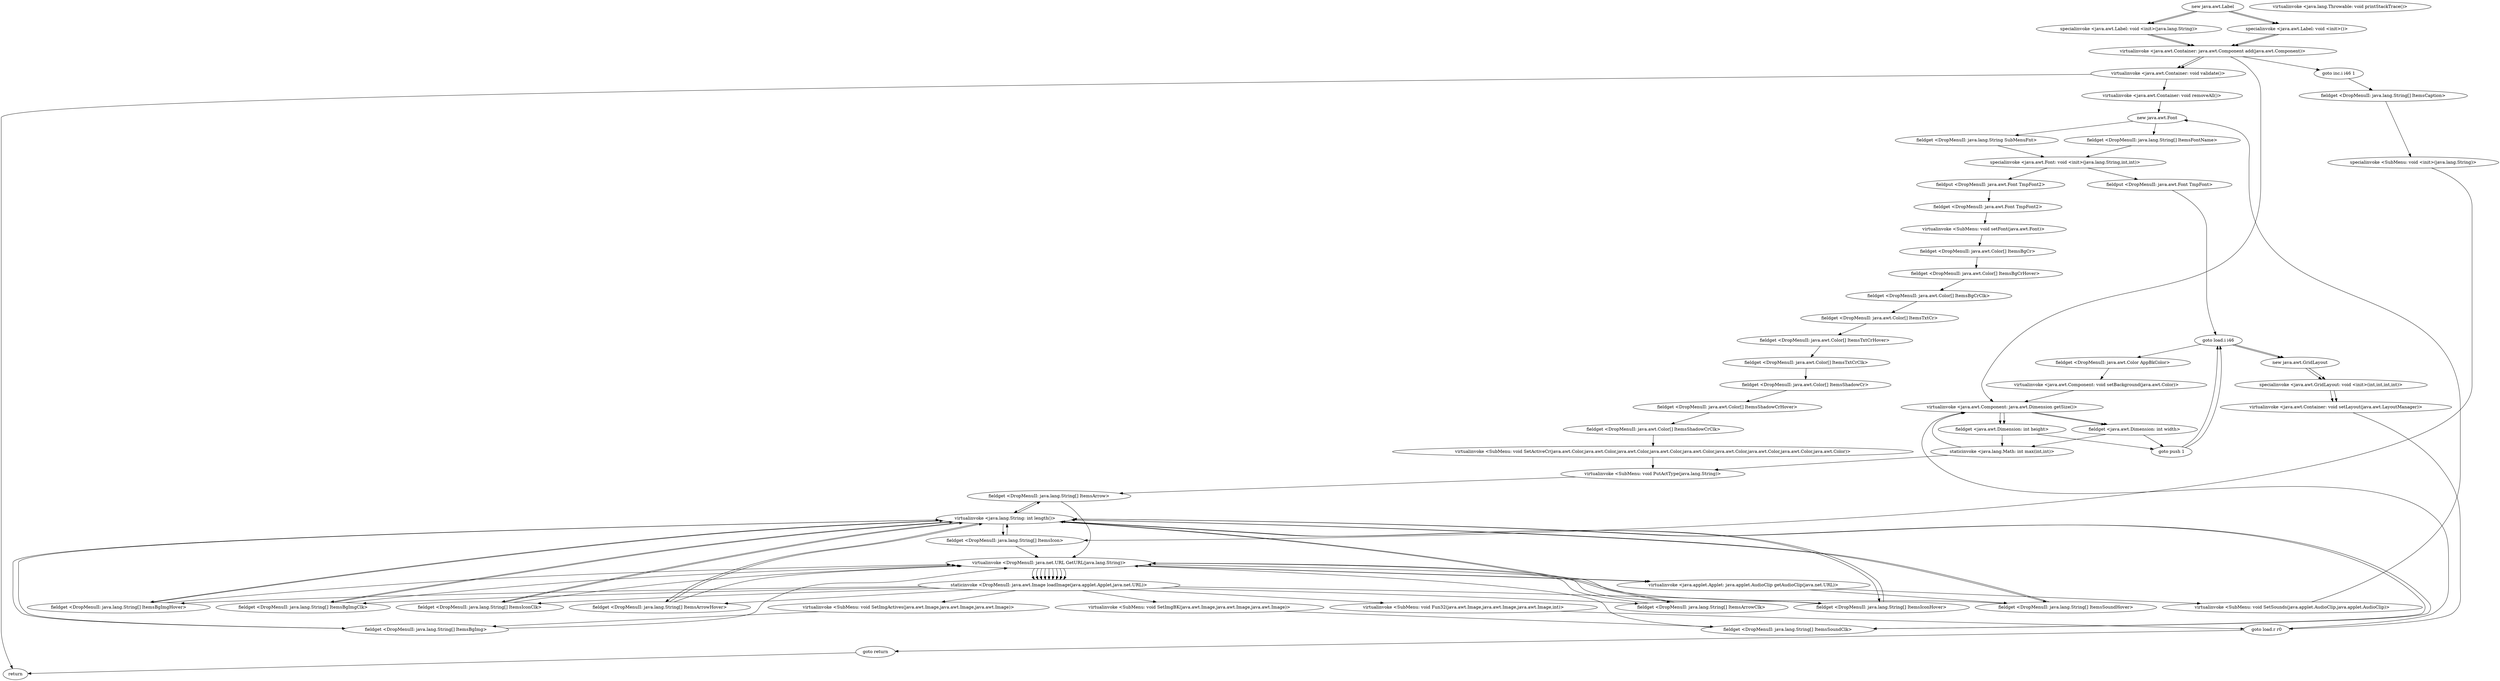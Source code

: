 digraph "" {
"new java.awt.Label";
 "new java.awt.Label"->"specialinvoke <java.awt.Label: void <init>(java.lang.String)>";
 "specialinvoke <java.awt.Label: void <init>(java.lang.String)>"->"virtualinvoke <java.awt.Container: java.awt.Component add(java.awt.Component)>";
 "virtualinvoke <java.awt.Container: java.awt.Component add(java.awt.Component)>"->"virtualinvoke <java.awt.Container: void validate()>";
 "virtualinvoke <java.awt.Container: void validate()>"->"return";
"new java.awt.Label";
 "new java.awt.Label"->"specialinvoke <java.awt.Label: void <init>(java.lang.String)>";
 "specialinvoke <java.awt.Label: void <init>(java.lang.String)>"->"virtualinvoke <java.awt.Container: java.awt.Component add(java.awt.Component)>";
 "virtualinvoke <java.awt.Container: java.awt.Component add(java.awt.Component)>"->"virtualinvoke <java.awt.Container: void validate()>";
 "virtualinvoke <java.awt.Container: void validate()>"->"virtualinvoke <java.awt.Container: void removeAll()>";
 "virtualinvoke <java.awt.Container: void removeAll()>"->"new java.awt.Font";
 "new java.awt.Font"->"fieldget <DropMenuII: java.lang.String SubMenuFnt>";
 "fieldget <DropMenuII: java.lang.String SubMenuFnt>"->"specialinvoke <java.awt.Font: void <init>(java.lang.String,int,int)>";
 "specialinvoke <java.awt.Font: void <init>(java.lang.String,int,int)>"->"fieldput <DropMenuII: java.awt.Font TmpFont>";
 "fieldput <DropMenuII: java.awt.Font TmpFont>"->"goto load.i i46";
 "goto load.i i46"->"fieldget <DropMenuII: java.awt.Color AppBkColor>";
 "fieldget <DropMenuII: java.awt.Color AppBkColor>"->"virtualinvoke <java.awt.Component: void setBackground(java.awt.Color)>";
 "virtualinvoke <java.awt.Component: void setBackground(java.awt.Color)>"->"virtualinvoke <java.awt.Component: java.awt.Dimension getSize()>";
 "virtualinvoke <java.awt.Component: java.awt.Dimension getSize()>"->"fieldget <java.awt.Dimension: int width>";
 "fieldget <java.awt.Dimension: int width>"->"goto push 1";
 "goto push 1"->"goto load.i i46";
 "goto load.i i46"->"new java.awt.GridLayout";
 "new java.awt.GridLayout"->"specialinvoke <java.awt.GridLayout: void <init>(int,int,int,int)>";
 "specialinvoke <java.awt.GridLayout: void <init>(int,int,int,int)>"->"virtualinvoke <java.awt.Container: void setLayout(java.awt.LayoutManager)>";
 "virtualinvoke <java.awt.Container: void setLayout(java.awt.LayoutManager)>"->"goto load.r r0";
 "goto load.r r0"->"goto return";
 "goto return"->"return";
"virtualinvoke <java.lang.Throwable: void printStackTrace()>";
"new java.awt.Label";
 "new java.awt.Label"->"specialinvoke <java.awt.Label: void <init>()>";
 "specialinvoke <java.awt.Label: void <init>()>"->"virtualinvoke <java.awt.Container: java.awt.Component add(java.awt.Component)>";
 "virtualinvoke <java.awt.Container: java.awt.Component add(java.awt.Component)>"->"virtualinvoke <java.awt.Component: java.awt.Dimension getSize()>";
 "virtualinvoke <java.awt.Component: java.awt.Dimension getSize()>"->"fieldget <java.awt.Dimension: int height>";
 "fieldget <java.awt.Dimension: int height>"->"goto push 1";
 "goto push 1"->"goto load.i i46";
 "goto load.i i46"->"new java.awt.GridLayout";
 "new java.awt.GridLayout"->"specialinvoke <java.awt.GridLayout: void <init>(int,int,int,int)>";
 "specialinvoke <java.awt.GridLayout: void <init>(int,int,int,int)>"->"virtualinvoke <java.awt.Container: void setLayout(java.awt.LayoutManager)>";
"new java.awt.Label";
 "new java.awt.Label"->"specialinvoke <java.awt.Label: void <init>()>";
 "specialinvoke <java.awt.Label: void <init>()>"->"virtualinvoke <java.awt.Container: java.awt.Component add(java.awt.Component)>";
 "virtualinvoke <java.awt.Container: java.awt.Component add(java.awt.Component)>"->"goto inc.i i46 1";
 "goto inc.i i46 1"->"fieldget <DropMenuII: java.lang.String[] ItemsCaption>";
 "fieldget <DropMenuII: java.lang.String[] ItemsCaption>"->"specialinvoke <SubMenu: void <init>(java.lang.String)>";
 "specialinvoke <SubMenu: void <init>(java.lang.String)>"->"fieldget <DropMenuII: java.lang.String[] ItemsIcon>";
 "fieldget <DropMenuII: java.lang.String[] ItemsIcon>"->"virtualinvoke <java.lang.String: int length()>";
 "virtualinvoke <java.lang.String: int length()>"->"fieldget <DropMenuII: java.lang.String[] ItemsIcon>";
 "fieldget <DropMenuII: java.lang.String[] ItemsIcon>"->"virtualinvoke <DropMenuII: java.net.URL GetURL(java.lang.String)>";
 "virtualinvoke <DropMenuII: java.net.URL GetURL(java.lang.String)>"->"staticinvoke <DropMenuII: java.awt.Image loadImage(java.applet.Applet,java.net.URL)>";
 "staticinvoke <DropMenuII: java.awt.Image loadImage(java.applet.Applet,java.net.URL)>"->"fieldget <DropMenuII: java.lang.String[] ItemsIconHover>";
 "fieldget <DropMenuII: java.lang.String[] ItemsIconHover>"->"virtualinvoke <java.lang.String: int length()>";
 "virtualinvoke <java.lang.String: int length()>"->"fieldget <DropMenuII: java.lang.String[] ItemsIconHover>";
 "fieldget <DropMenuII: java.lang.String[] ItemsIconHover>"->"virtualinvoke <DropMenuII: java.net.URL GetURL(java.lang.String)>";
 "virtualinvoke <DropMenuII: java.net.URL GetURL(java.lang.String)>"->"staticinvoke <DropMenuII: java.awt.Image loadImage(java.applet.Applet,java.net.URL)>";
 "staticinvoke <DropMenuII: java.awt.Image loadImage(java.applet.Applet,java.net.URL)>"->"fieldget <DropMenuII: java.lang.String[] ItemsIconClk>";
 "fieldget <DropMenuII: java.lang.String[] ItemsIconClk>"->"virtualinvoke <java.lang.String: int length()>";
 "virtualinvoke <java.lang.String: int length()>"->"fieldget <DropMenuII: java.lang.String[] ItemsIconClk>";
 "fieldget <DropMenuII: java.lang.String[] ItemsIconClk>"->"virtualinvoke <DropMenuII: java.net.URL GetURL(java.lang.String)>";
 "virtualinvoke <DropMenuII: java.net.URL GetURL(java.lang.String)>"->"staticinvoke <DropMenuII: java.awt.Image loadImage(java.applet.Applet,java.net.URL)>";
 "staticinvoke <DropMenuII: java.awt.Image loadImage(java.applet.Applet,java.net.URL)>"->"virtualinvoke <SubMenu: void SetImgActives(java.awt.Image,java.awt.Image,java.awt.Image)>";
 "virtualinvoke <SubMenu: void SetImgActives(java.awt.Image,java.awt.Image,java.awt.Image)>"->"fieldget <DropMenuII: java.lang.String[] ItemsBgImg>";
 "fieldget <DropMenuII: java.lang.String[] ItemsBgImg>"->"virtualinvoke <java.lang.String: int length()>";
 "virtualinvoke <java.lang.String: int length()>"->"fieldget <DropMenuII: java.lang.String[] ItemsBgImg>";
 "fieldget <DropMenuII: java.lang.String[] ItemsBgImg>"->"virtualinvoke <DropMenuII: java.net.URL GetURL(java.lang.String)>";
 "virtualinvoke <DropMenuII: java.net.URL GetURL(java.lang.String)>"->"staticinvoke <DropMenuII: java.awt.Image loadImage(java.applet.Applet,java.net.URL)>";
 "staticinvoke <DropMenuII: java.awt.Image loadImage(java.applet.Applet,java.net.URL)>"->"fieldget <DropMenuII: java.lang.String[] ItemsBgImgHover>";
 "fieldget <DropMenuII: java.lang.String[] ItemsBgImgHover>"->"virtualinvoke <java.lang.String: int length()>";
 "virtualinvoke <java.lang.String: int length()>"->"fieldget <DropMenuII: java.lang.String[] ItemsBgImgHover>";
 "fieldget <DropMenuII: java.lang.String[] ItemsBgImgHover>"->"virtualinvoke <DropMenuII: java.net.URL GetURL(java.lang.String)>";
 "virtualinvoke <DropMenuII: java.net.URL GetURL(java.lang.String)>"->"staticinvoke <DropMenuII: java.awt.Image loadImage(java.applet.Applet,java.net.URL)>";
 "staticinvoke <DropMenuII: java.awt.Image loadImage(java.applet.Applet,java.net.URL)>"->"fieldget <DropMenuII: java.lang.String[] ItemsBgImgClk>";
 "fieldget <DropMenuII: java.lang.String[] ItemsBgImgClk>"->"virtualinvoke <java.lang.String: int length()>";
 "virtualinvoke <java.lang.String: int length()>"->"fieldget <DropMenuII: java.lang.String[] ItemsBgImgClk>";
 "fieldget <DropMenuII: java.lang.String[] ItemsBgImgClk>"->"virtualinvoke <DropMenuII: java.net.URL GetURL(java.lang.String)>";
 "virtualinvoke <DropMenuII: java.net.URL GetURL(java.lang.String)>"->"staticinvoke <DropMenuII: java.awt.Image loadImage(java.applet.Applet,java.net.URL)>";
 "staticinvoke <DropMenuII: java.awt.Image loadImage(java.applet.Applet,java.net.URL)>"->"virtualinvoke <SubMenu: void SetImgBK(java.awt.Image,java.awt.Image,java.awt.Image)>";
 "virtualinvoke <SubMenu: void SetImgBK(java.awt.Image,java.awt.Image,java.awt.Image)>"->"fieldget <DropMenuII: java.lang.String[] ItemsSoundClk>";
 "fieldget <DropMenuII: java.lang.String[] ItemsSoundClk>"->"virtualinvoke <java.lang.String: int length()>";
 "virtualinvoke <java.lang.String: int length()>"->"fieldget <DropMenuII: java.lang.String[] ItemsSoundClk>";
 "fieldget <DropMenuII: java.lang.String[] ItemsSoundClk>"->"virtualinvoke <DropMenuII: java.net.URL GetURL(java.lang.String)>";
 "virtualinvoke <DropMenuII: java.net.URL GetURL(java.lang.String)>"->"virtualinvoke <java.applet.Applet: java.applet.AudioClip getAudioClip(java.net.URL)>";
 "virtualinvoke <java.applet.Applet: java.applet.AudioClip getAudioClip(java.net.URL)>"->"fieldget <DropMenuII: java.lang.String[] ItemsSoundHover>";
 "fieldget <DropMenuII: java.lang.String[] ItemsSoundHover>"->"virtualinvoke <java.lang.String: int length()>";
 "virtualinvoke <java.lang.String: int length()>"->"fieldget <DropMenuII: java.lang.String[] ItemsSoundHover>";
 "fieldget <DropMenuII: java.lang.String[] ItemsSoundHover>"->"virtualinvoke <DropMenuII: java.net.URL GetURL(java.lang.String)>";
 "virtualinvoke <DropMenuII: java.net.URL GetURL(java.lang.String)>"->"virtualinvoke <java.applet.Applet: java.applet.AudioClip getAudioClip(java.net.URL)>";
 "virtualinvoke <java.applet.Applet: java.applet.AudioClip getAudioClip(java.net.URL)>"->"virtualinvoke <SubMenu: void SetSounds(java.applet.AudioClip,java.applet.AudioClip)>";
 "virtualinvoke <SubMenu: void SetSounds(java.applet.AudioClip,java.applet.AudioClip)>"->"new java.awt.Font";
 "new java.awt.Font"->"fieldget <DropMenuII: java.lang.String[] ItemsFontName>";
 "fieldget <DropMenuII: java.lang.String[] ItemsFontName>"->"specialinvoke <java.awt.Font: void <init>(java.lang.String,int,int)>";
 "specialinvoke <java.awt.Font: void <init>(java.lang.String,int,int)>"->"fieldput <DropMenuII: java.awt.Font TmpFont2>";
 "fieldput <DropMenuII: java.awt.Font TmpFont2>"->"fieldget <DropMenuII: java.awt.Font TmpFont2>";
 "fieldget <DropMenuII: java.awt.Font TmpFont2>"->"virtualinvoke <SubMenu: void setFont(java.awt.Font)>";
 "virtualinvoke <SubMenu: void setFont(java.awt.Font)>"->"fieldget <DropMenuII: java.awt.Color[] ItemsBgCr>";
 "fieldget <DropMenuII: java.awt.Color[] ItemsBgCr>"->"fieldget <DropMenuII: java.awt.Color[] ItemsBgCrHover>";
 "fieldget <DropMenuII: java.awt.Color[] ItemsBgCrHover>"->"fieldget <DropMenuII: java.awt.Color[] ItemsBgCrClk>";
 "fieldget <DropMenuII: java.awt.Color[] ItemsBgCrClk>"->"fieldget <DropMenuII: java.awt.Color[] ItemsTxtCr>";
 "fieldget <DropMenuII: java.awt.Color[] ItemsTxtCr>"->"fieldget <DropMenuII: java.awt.Color[] ItemsTxtCrHover>";
 "fieldget <DropMenuII: java.awt.Color[] ItemsTxtCrHover>"->"fieldget <DropMenuII: java.awt.Color[] ItemsTxtCrClk>";
 "fieldget <DropMenuII: java.awt.Color[] ItemsTxtCrClk>"->"fieldget <DropMenuII: java.awt.Color[] ItemsShadowCr>";
 "fieldget <DropMenuII: java.awt.Color[] ItemsShadowCr>"->"fieldget <DropMenuII: java.awt.Color[] ItemsShadowCrHover>";
 "fieldget <DropMenuII: java.awt.Color[] ItemsShadowCrHover>"->"fieldget <DropMenuII: java.awt.Color[] ItemsShadowCrClk>";
 "fieldget <DropMenuII: java.awt.Color[] ItemsShadowCrClk>"->"virtualinvoke <SubMenu: void SetActiveCr(java.awt.Color,java.awt.Color,java.awt.Color,java.awt.Color,java.awt.Color,java.awt.Color,java.awt.Color,java.awt.Color,java.awt.Color)>";
 "virtualinvoke <SubMenu: void SetActiveCr(java.awt.Color,java.awt.Color,java.awt.Color,java.awt.Color,java.awt.Color,java.awt.Color,java.awt.Color,java.awt.Color,java.awt.Color)>"->"virtualinvoke <SubMenu: void PutActType(java.lang.String)>";
 "virtualinvoke <SubMenu: void PutActType(java.lang.String)>"->"fieldget <DropMenuII: java.lang.String[] ItemsArrow>";
 "fieldget <DropMenuII: java.lang.String[] ItemsArrow>"->"virtualinvoke <java.lang.String: int length()>";
 "virtualinvoke <java.lang.String: int length()>"->"fieldget <DropMenuII: java.lang.String[] ItemsArrow>";
 "fieldget <DropMenuII: java.lang.String[] ItemsArrow>"->"virtualinvoke <DropMenuII: java.net.URL GetURL(java.lang.String)>";
 "virtualinvoke <DropMenuII: java.net.URL GetURL(java.lang.String)>"->"staticinvoke <DropMenuII: java.awt.Image loadImage(java.applet.Applet,java.net.URL)>";
 "staticinvoke <DropMenuII: java.awt.Image loadImage(java.applet.Applet,java.net.URL)>"->"fieldget <DropMenuII: java.lang.String[] ItemsArrowHover>";
 "fieldget <DropMenuII: java.lang.String[] ItemsArrowHover>"->"virtualinvoke <java.lang.String: int length()>";
 "virtualinvoke <java.lang.String: int length()>"->"fieldget <DropMenuII: java.lang.String[] ItemsArrowHover>";
 "fieldget <DropMenuII: java.lang.String[] ItemsArrowHover>"->"virtualinvoke <DropMenuII: java.net.URL GetURL(java.lang.String)>";
 "virtualinvoke <DropMenuII: java.net.URL GetURL(java.lang.String)>"->"staticinvoke <DropMenuII: java.awt.Image loadImage(java.applet.Applet,java.net.URL)>";
 "staticinvoke <DropMenuII: java.awt.Image loadImage(java.applet.Applet,java.net.URL)>"->"fieldget <DropMenuII: java.lang.String[] ItemsArrowClk>";
 "fieldget <DropMenuII: java.lang.String[] ItemsArrowClk>"->"virtualinvoke <java.lang.String: int length()>";
 "virtualinvoke <java.lang.String: int length()>"->"fieldget <DropMenuII: java.lang.String[] ItemsArrowClk>";
 "fieldget <DropMenuII: java.lang.String[] ItemsArrowClk>"->"virtualinvoke <DropMenuII: java.net.URL GetURL(java.lang.String)>";
 "virtualinvoke <DropMenuII: java.net.URL GetURL(java.lang.String)>"->"staticinvoke <DropMenuII: java.awt.Image loadImage(java.applet.Applet,java.net.URL)>";
 "staticinvoke <DropMenuII: java.awt.Image loadImage(java.applet.Applet,java.net.URL)>"->"virtualinvoke <SubMenu: void Fun32(java.awt.Image,java.awt.Image,java.awt.Image,int)>";
 "virtualinvoke <SubMenu: void Fun32(java.awt.Image,java.awt.Image,java.awt.Image,int)>"->"goto load.r r0";
 "goto load.r r0"->"virtualinvoke <java.awt.Component: java.awt.Dimension getSize()>";
 "virtualinvoke <java.awt.Component: java.awt.Dimension getSize()>"->"fieldget <java.awt.Dimension: int width>";
 "fieldget <java.awt.Dimension: int width>"->"staticinvoke <java.lang.Math: int max(int,int)>";
 "staticinvoke <java.lang.Math: int max(int,int)>"->"virtualinvoke <java.awt.Component: java.awt.Dimension getSize()>";
 "virtualinvoke <java.awt.Component: java.awt.Dimension getSize()>"->"fieldget <java.awt.Dimension: int height>";
 "fieldget <java.awt.Dimension: int height>"->"staticinvoke <java.lang.Math: int max(int,int)>";
 "staticinvoke <java.lang.Math: int max(int,int)>"->"virtualinvoke <SubMenu: void PutActType(java.lang.String)>";
}
